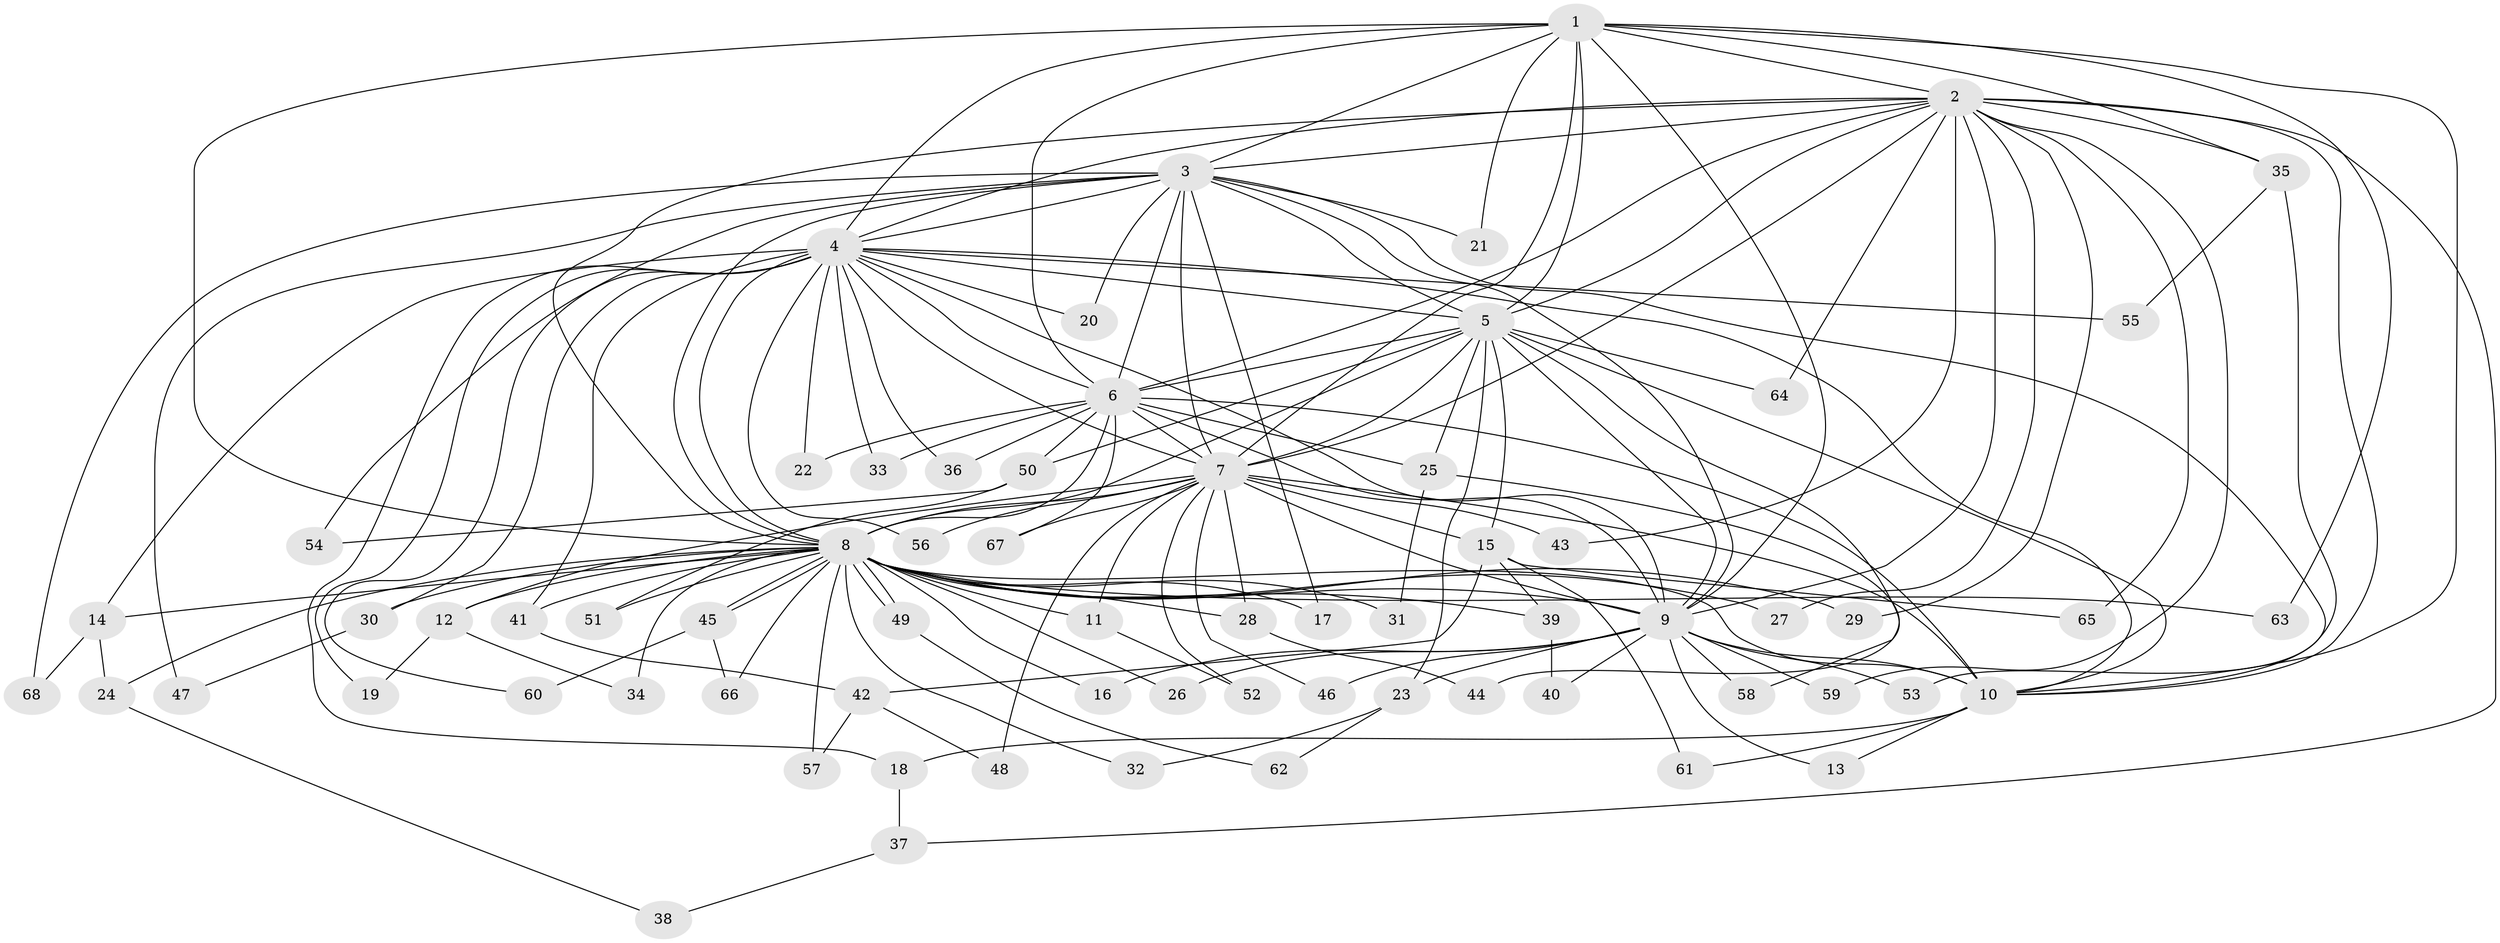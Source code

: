 // Generated by graph-tools (version 1.1) at 2025/43/03/09/25 04:43:48]
// undirected, 68 vertices, 161 edges
graph export_dot {
graph [start="1"]
  node [color=gray90,style=filled];
  1;
  2;
  3;
  4;
  5;
  6;
  7;
  8;
  9;
  10;
  11;
  12;
  13;
  14;
  15;
  16;
  17;
  18;
  19;
  20;
  21;
  22;
  23;
  24;
  25;
  26;
  27;
  28;
  29;
  30;
  31;
  32;
  33;
  34;
  35;
  36;
  37;
  38;
  39;
  40;
  41;
  42;
  43;
  44;
  45;
  46;
  47;
  48;
  49;
  50;
  51;
  52;
  53;
  54;
  55;
  56;
  57;
  58;
  59;
  60;
  61;
  62;
  63;
  64;
  65;
  66;
  67;
  68;
  1 -- 2;
  1 -- 3;
  1 -- 4;
  1 -- 5;
  1 -- 6;
  1 -- 7;
  1 -- 8;
  1 -- 9;
  1 -- 10;
  1 -- 21;
  1 -- 35;
  1 -- 63;
  2 -- 3;
  2 -- 4;
  2 -- 5;
  2 -- 6;
  2 -- 7;
  2 -- 8;
  2 -- 9;
  2 -- 10;
  2 -- 27;
  2 -- 29;
  2 -- 35;
  2 -- 37;
  2 -- 43;
  2 -- 59;
  2 -- 64;
  2 -- 65;
  3 -- 4;
  3 -- 5;
  3 -- 6;
  3 -- 7;
  3 -- 8;
  3 -- 9;
  3 -- 10;
  3 -- 17;
  3 -- 20;
  3 -- 21;
  3 -- 47;
  3 -- 54;
  3 -- 68;
  4 -- 5;
  4 -- 6;
  4 -- 7;
  4 -- 8;
  4 -- 9;
  4 -- 10;
  4 -- 14;
  4 -- 18;
  4 -- 19;
  4 -- 20;
  4 -- 22;
  4 -- 30;
  4 -- 33;
  4 -- 36;
  4 -- 41;
  4 -- 55;
  4 -- 56;
  4 -- 60;
  5 -- 6;
  5 -- 7;
  5 -- 8;
  5 -- 9;
  5 -- 10;
  5 -- 15;
  5 -- 23;
  5 -- 25;
  5 -- 44;
  5 -- 50;
  5 -- 64;
  6 -- 7;
  6 -- 8;
  6 -- 9;
  6 -- 10;
  6 -- 22;
  6 -- 25;
  6 -- 33;
  6 -- 36;
  6 -- 50;
  6 -- 67;
  7 -- 8;
  7 -- 9;
  7 -- 10;
  7 -- 11;
  7 -- 12;
  7 -- 15;
  7 -- 28;
  7 -- 43;
  7 -- 46;
  7 -- 48;
  7 -- 52;
  7 -- 56;
  7 -- 67;
  8 -- 9;
  8 -- 10;
  8 -- 11;
  8 -- 12;
  8 -- 14;
  8 -- 16;
  8 -- 17;
  8 -- 24;
  8 -- 26;
  8 -- 27;
  8 -- 28;
  8 -- 29;
  8 -- 30;
  8 -- 31;
  8 -- 32;
  8 -- 34;
  8 -- 39;
  8 -- 41;
  8 -- 45;
  8 -- 45;
  8 -- 49;
  8 -- 49;
  8 -- 51;
  8 -- 57;
  8 -- 63;
  8 -- 66;
  9 -- 10;
  9 -- 13;
  9 -- 16;
  9 -- 23;
  9 -- 26;
  9 -- 40;
  9 -- 46;
  9 -- 53;
  9 -- 58;
  9 -- 59;
  10 -- 13;
  10 -- 18;
  10 -- 61;
  11 -- 52;
  12 -- 19;
  12 -- 34;
  14 -- 24;
  14 -- 68;
  15 -- 39;
  15 -- 42;
  15 -- 61;
  15 -- 65;
  18 -- 37;
  23 -- 32;
  23 -- 62;
  24 -- 38;
  25 -- 31;
  25 -- 58;
  28 -- 44;
  30 -- 47;
  35 -- 53;
  35 -- 55;
  37 -- 38;
  39 -- 40;
  41 -- 42;
  42 -- 48;
  42 -- 57;
  45 -- 60;
  45 -- 66;
  49 -- 62;
  50 -- 51;
  50 -- 54;
}
